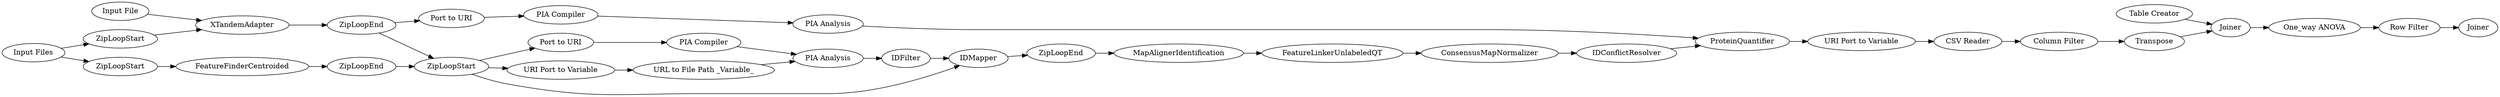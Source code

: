 digraph {
	62 [label=ZipLoopStart]
	67 [label=ZipLoopEnd]
	293 [label="Input File"]
	300 [label=ZipLoopStart]
	302 [label=ZipLoopEnd]
	307 [label="PIA Compiler"]
	308 [label="PIA Analysis"]
	309 [label=ZipLoopStart]
	329 [label="PIA Compiler"]
	330 [label="PIA Analysis"]
	573 [label="Port to URI"]
	574 [label=ZipLoopEnd]
	575 [label="Port to URI"]
	576 [label="URI Port to Variable"]
	577 [label="CSV Reader"]
	583 [label=Transpose]
	584 [label="Column Filter"]
	585 [label="Table Creator"]
	586 [label=Joiner]
	587 [label="One_way ANOVA"]
	590 [label="Row Filter"]
	591 [label=Joiner]
	593 [label="Input Files"]
	607 [label="URI Port to Variable"]
	608 [label="URL to File Path _Variable_"]
	633 [label=FeatureFinderCentroided]
	634 [label=XTandemAdapter]
	635 [label=IDFilter]
	636 [label=IDMapper]
	637 [label=MapAlignerIdentification]
	638 [label=FeatureLinkerUnlabeledQT]
	639 [label=ConsensusMapNormalizer]
	640 [label=IDConflictResolver]
	641 [label=ProteinQuantifier]
	583 -> 586
	584 -> 583
	585 -> 586
	586 -> 587
	587 -> 590
	590 -> 591
	607 -> 608
	62 -> 633
	67 -> 309
	293 -> 634
	300 -> 634
	302 -> 575
	302 -> 309
	307 -> 308
	308 -> 635
	309 -> 573
	309 -> 636
	309 -> 607
	329 -> 330
	330 -> 641
	573 -> 307
	574 -> 637
	575 -> 329
	576 -> 577
	577 -> 584
	593 -> 62
	593 -> 300
	608 -> 308
	633 -> 67
	634 -> 302
	635 -> 636
	636 -> 574
	637 -> 638
	638 -> 639
	639 -> 640
	640 -> 641
	641 -> 576
	rankdir=LR
}
